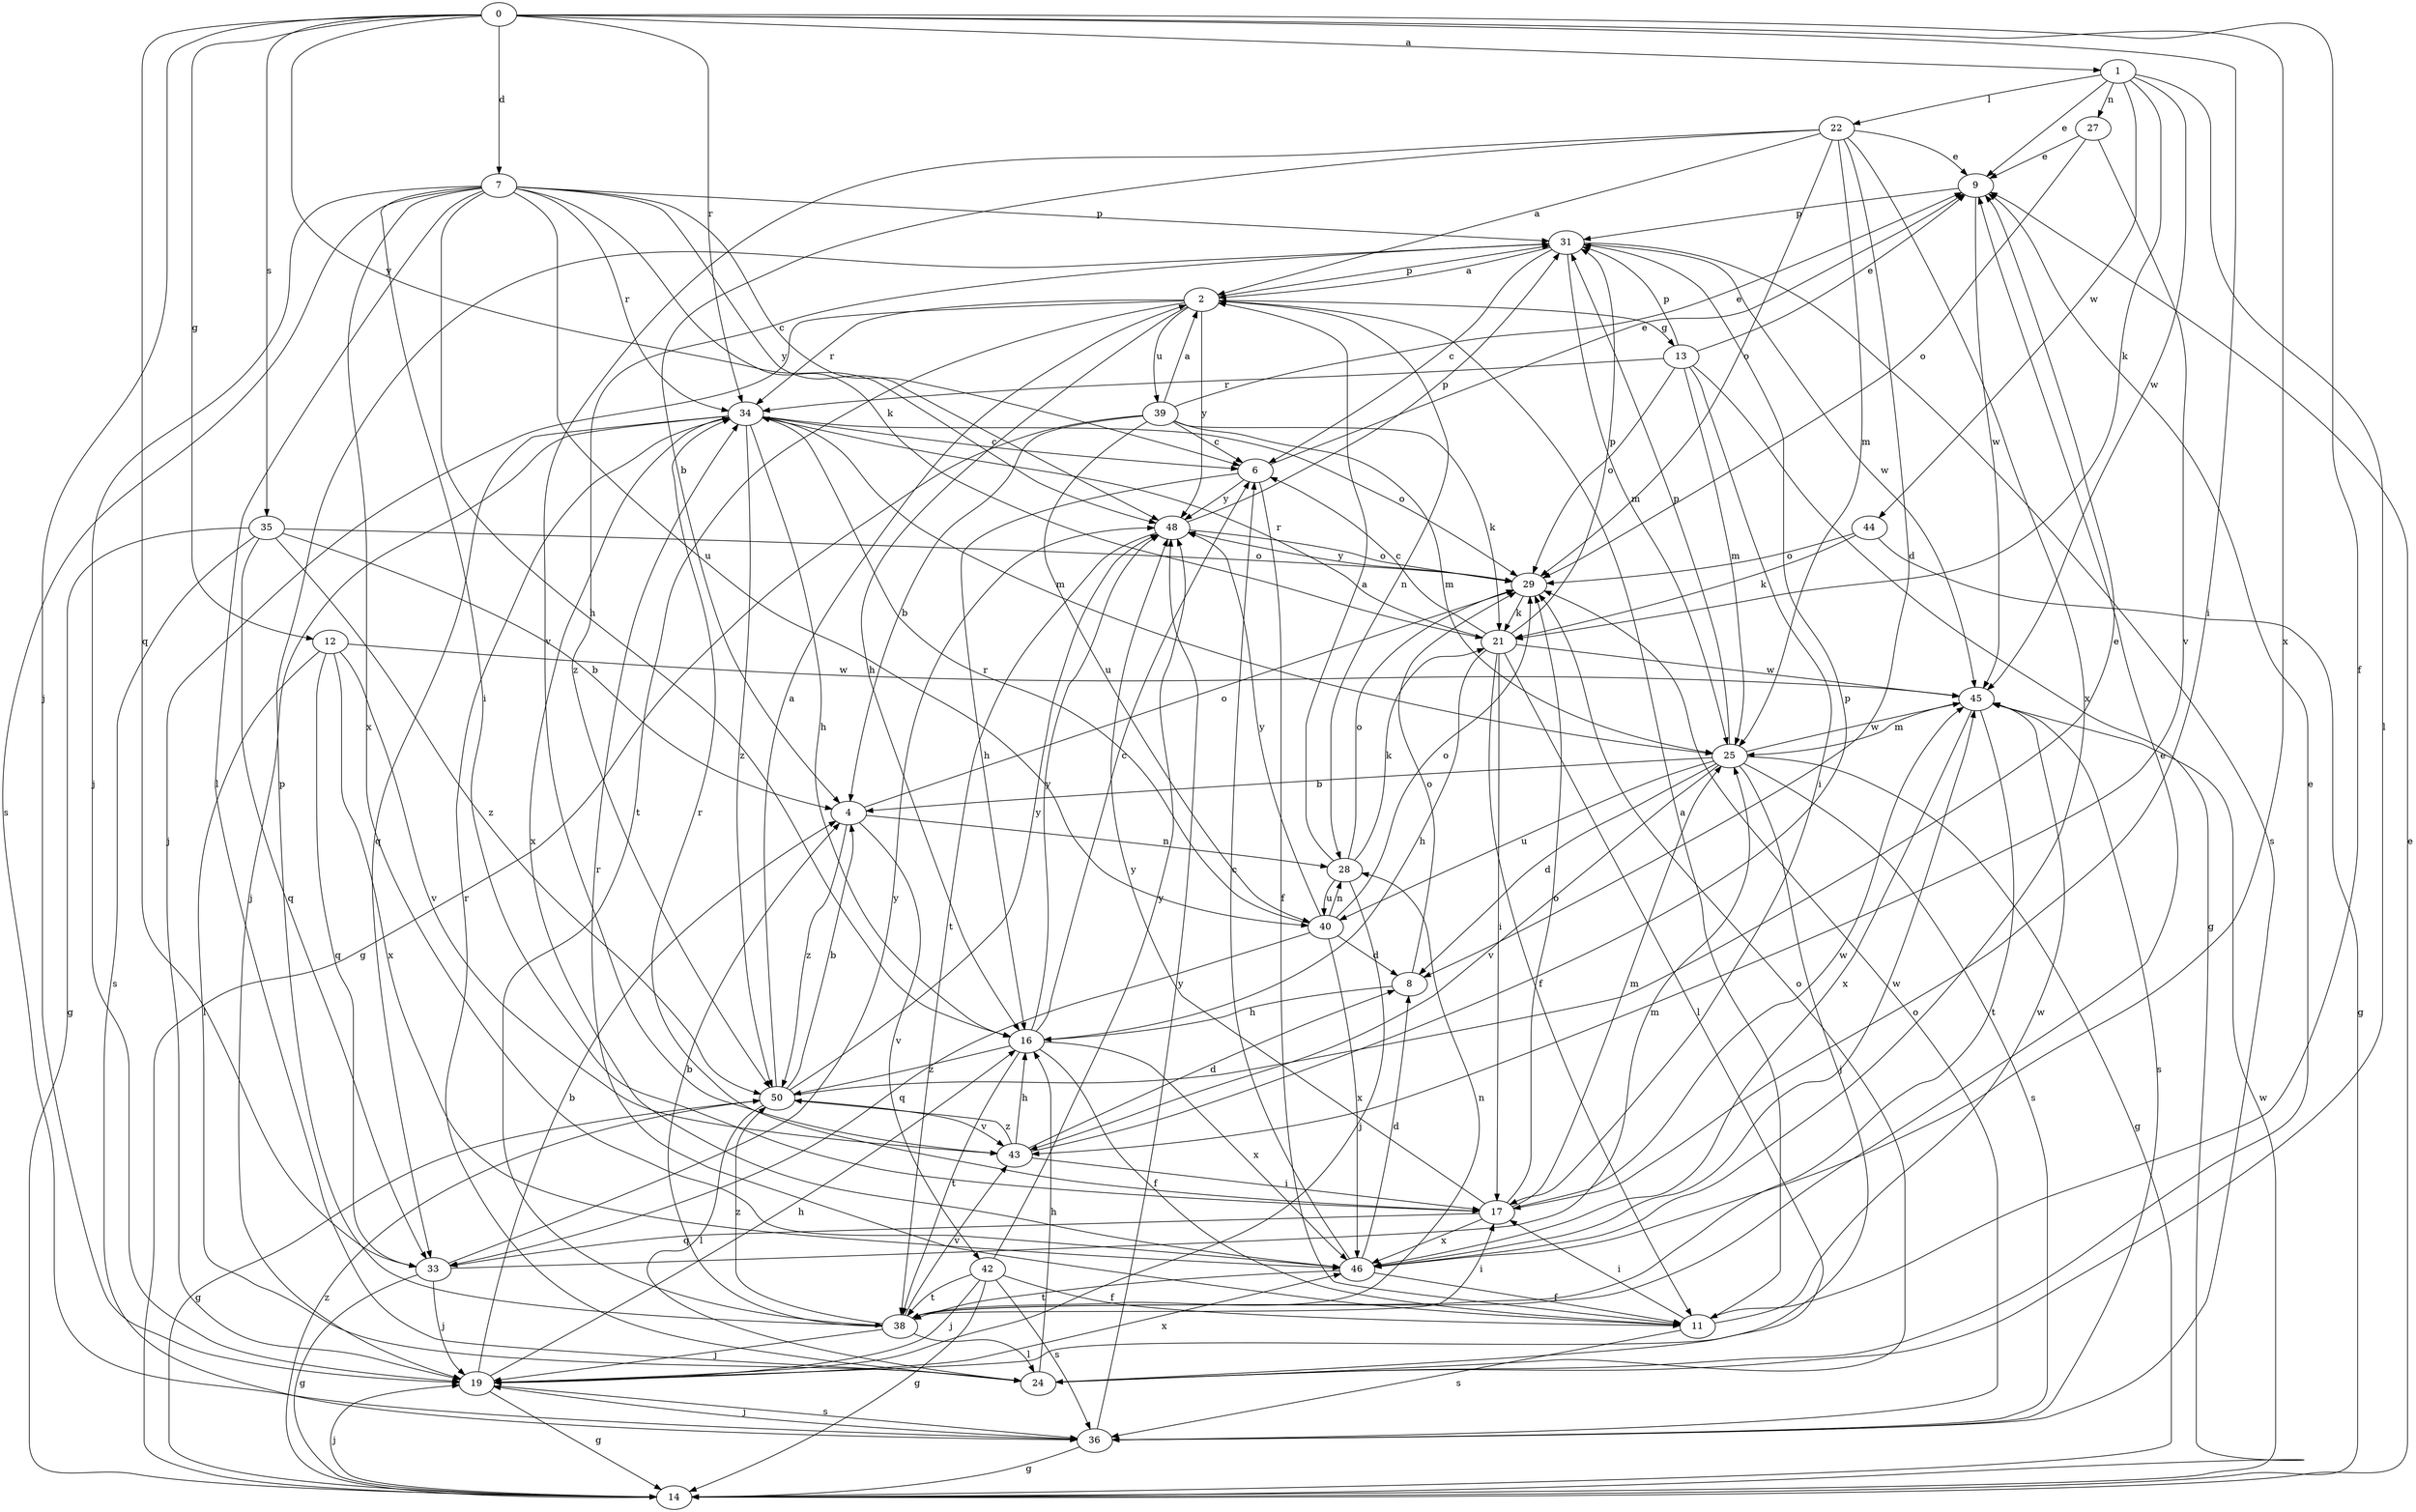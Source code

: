 strict digraph  {
0;
1;
2;
4;
6;
7;
8;
9;
11;
12;
13;
14;
16;
17;
19;
21;
22;
24;
25;
27;
28;
29;
31;
33;
34;
35;
36;
38;
39;
40;
42;
43;
44;
45;
46;
48;
50;
0 -> 1  [label=a];
0 -> 7  [label=d];
0 -> 11  [label=f];
0 -> 12  [label=g];
0 -> 17  [label=i];
0 -> 19  [label=j];
0 -> 33  [label=q];
0 -> 34  [label=r];
0 -> 35  [label=s];
0 -> 46  [label=x];
0 -> 48  [label=y];
1 -> 9  [label=e];
1 -> 21  [label=k];
1 -> 22  [label=l];
1 -> 24  [label=l];
1 -> 27  [label=n];
1 -> 44  [label=w];
1 -> 45  [label=w];
2 -> 13  [label=g];
2 -> 16  [label=h];
2 -> 19  [label=j];
2 -> 28  [label=n];
2 -> 31  [label=p];
2 -> 34  [label=r];
2 -> 38  [label=t];
2 -> 39  [label=u];
2 -> 48  [label=y];
4 -> 28  [label=n];
4 -> 29  [label=o];
4 -> 42  [label=v];
4 -> 50  [label=z];
6 -> 9  [label=e];
6 -> 11  [label=f];
6 -> 16  [label=h];
6 -> 48  [label=y];
7 -> 6  [label=c];
7 -> 16  [label=h];
7 -> 17  [label=i];
7 -> 19  [label=j];
7 -> 21  [label=k];
7 -> 24  [label=l];
7 -> 31  [label=p];
7 -> 34  [label=r];
7 -> 36  [label=s];
7 -> 40  [label=u];
7 -> 46  [label=x];
7 -> 48  [label=y];
8 -> 16  [label=h];
8 -> 29  [label=o];
9 -> 31  [label=p];
9 -> 45  [label=w];
11 -> 2  [label=a];
11 -> 17  [label=i];
11 -> 34  [label=r];
11 -> 36  [label=s];
11 -> 45  [label=w];
12 -> 24  [label=l];
12 -> 33  [label=q];
12 -> 43  [label=v];
12 -> 45  [label=w];
12 -> 46  [label=x];
13 -> 9  [label=e];
13 -> 14  [label=g];
13 -> 17  [label=i];
13 -> 25  [label=m];
13 -> 29  [label=o];
13 -> 31  [label=p];
13 -> 34  [label=r];
14 -> 9  [label=e];
14 -> 19  [label=j];
14 -> 45  [label=w];
14 -> 50  [label=z];
16 -> 6  [label=c];
16 -> 11  [label=f];
16 -> 38  [label=t];
16 -> 46  [label=x];
16 -> 48  [label=y];
16 -> 50  [label=z];
17 -> 25  [label=m];
17 -> 29  [label=o];
17 -> 33  [label=q];
17 -> 34  [label=r];
17 -> 45  [label=w];
17 -> 46  [label=x];
17 -> 48  [label=y];
19 -> 4  [label=b];
19 -> 14  [label=g];
19 -> 16  [label=h];
19 -> 36  [label=s];
19 -> 46  [label=x];
21 -> 6  [label=c];
21 -> 11  [label=f];
21 -> 16  [label=h];
21 -> 17  [label=i];
21 -> 24  [label=l];
21 -> 31  [label=p];
21 -> 34  [label=r];
21 -> 45  [label=w];
22 -> 2  [label=a];
22 -> 4  [label=b];
22 -> 8  [label=d];
22 -> 9  [label=e];
22 -> 25  [label=m];
22 -> 29  [label=o];
22 -> 43  [label=v];
22 -> 46  [label=x];
24 -> 9  [label=e];
24 -> 16  [label=h];
24 -> 29  [label=o];
24 -> 34  [label=r];
25 -> 4  [label=b];
25 -> 8  [label=d];
25 -> 14  [label=g];
25 -> 19  [label=j];
25 -> 31  [label=p];
25 -> 36  [label=s];
25 -> 40  [label=u];
25 -> 43  [label=v];
25 -> 45  [label=w];
27 -> 9  [label=e];
27 -> 29  [label=o];
27 -> 43  [label=v];
28 -> 2  [label=a];
28 -> 19  [label=j];
28 -> 21  [label=k];
28 -> 29  [label=o];
28 -> 40  [label=u];
29 -> 21  [label=k];
29 -> 48  [label=y];
31 -> 2  [label=a];
31 -> 6  [label=c];
31 -> 25  [label=m];
31 -> 36  [label=s];
31 -> 45  [label=w];
31 -> 50  [label=z];
33 -> 14  [label=g];
33 -> 19  [label=j];
33 -> 25  [label=m];
33 -> 48  [label=y];
34 -> 6  [label=c];
34 -> 16  [label=h];
34 -> 19  [label=j];
34 -> 25  [label=m];
34 -> 29  [label=o];
34 -> 33  [label=q];
34 -> 46  [label=x];
34 -> 50  [label=z];
35 -> 4  [label=b];
35 -> 14  [label=g];
35 -> 29  [label=o];
35 -> 33  [label=q];
35 -> 36  [label=s];
35 -> 50  [label=z];
36 -> 14  [label=g];
36 -> 19  [label=j];
36 -> 29  [label=o];
36 -> 48  [label=y];
38 -> 4  [label=b];
38 -> 9  [label=e];
38 -> 17  [label=i];
38 -> 19  [label=j];
38 -> 24  [label=l];
38 -> 28  [label=n];
38 -> 31  [label=p];
38 -> 43  [label=v];
38 -> 50  [label=z];
39 -> 2  [label=a];
39 -> 4  [label=b];
39 -> 6  [label=c];
39 -> 9  [label=e];
39 -> 14  [label=g];
39 -> 21  [label=k];
39 -> 25  [label=m];
39 -> 40  [label=u];
40 -> 8  [label=d];
40 -> 28  [label=n];
40 -> 29  [label=o];
40 -> 33  [label=q];
40 -> 34  [label=r];
40 -> 46  [label=x];
40 -> 48  [label=y];
42 -> 11  [label=f];
42 -> 14  [label=g];
42 -> 19  [label=j];
42 -> 36  [label=s];
42 -> 38  [label=t];
42 -> 48  [label=y];
43 -> 8  [label=d];
43 -> 16  [label=h];
43 -> 17  [label=i];
43 -> 31  [label=p];
43 -> 50  [label=z];
44 -> 14  [label=g];
44 -> 21  [label=k];
44 -> 29  [label=o];
45 -> 25  [label=m];
45 -> 36  [label=s];
45 -> 38  [label=t];
45 -> 46  [label=x];
46 -> 6  [label=c];
46 -> 8  [label=d];
46 -> 11  [label=f];
46 -> 38  [label=t];
46 -> 45  [label=w];
48 -> 29  [label=o];
48 -> 31  [label=p];
48 -> 38  [label=t];
50 -> 2  [label=a];
50 -> 4  [label=b];
50 -> 9  [label=e];
50 -> 14  [label=g];
50 -> 24  [label=l];
50 -> 43  [label=v];
50 -> 48  [label=y];
}
